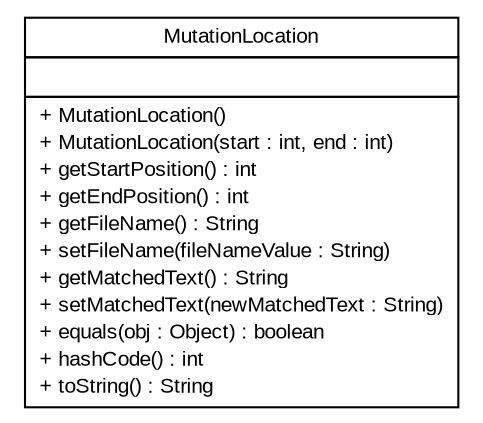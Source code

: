#!/usr/local/bin/dot
#
# Class diagram 
# Generated by UMLGraph version R5_6 (http://www.umlgraph.org/)
#

digraph G {
	edge [fontname="arial",fontsize=10,labelfontname="arial",labelfontsize=10];
	node [fontname="arial",fontsize=10,shape=plaintext];
	nodesep=0.25;
	ranksep=0.5;
	// com.github.mkolisnyk.muto.data.MutationLocation
	c0 [label=<<table title="com.github.mkolisnyk.muto.data.MutationLocation" border="0" cellborder="1" cellspacing="0" cellpadding="2" port="p" href="./MutationLocation.html">
		<tr><td><table border="0" cellspacing="0" cellpadding="1">
<tr><td align="center" balign="center"> MutationLocation </td></tr>
		</table></td></tr>
		<tr><td><table border="0" cellspacing="0" cellpadding="1">
<tr><td align="left" balign="left">  </td></tr>
		</table></td></tr>
		<tr><td><table border="0" cellspacing="0" cellpadding="1">
<tr><td align="left" balign="left"> + MutationLocation() </td></tr>
<tr><td align="left" balign="left"> + MutationLocation(start : int, end : int) </td></tr>
<tr><td align="left" balign="left"> + getStartPosition() : int </td></tr>
<tr><td align="left" balign="left"> + getEndPosition() : int </td></tr>
<tr><td align="left" balign="left"> + getFileName() : String </td></tr>
<tr><td align="left" balign="left"> + setFileName(fileNameValue : String) </td></tr>
<tr><td align="left" balign="left"> + getMatchedText() : String </td></tr>
<tr><td align="left" balign="left"> + setMatchedText(newMatchedText : String) </td></tr>
<tr><td align="left" balign="left"> + equals(obj : Object) : boolean </td></tr>
<tr><td align="left" balign="left"> + hashCode() : int </td></tr>
<tr><td align="left" balign="left"> + toString() : String </td></tr>
		</table></td></tr>
		</table>>, URL="./MutationLocation.html", fontname="arial", fontcolor="black", fontsize=10.0];
}

